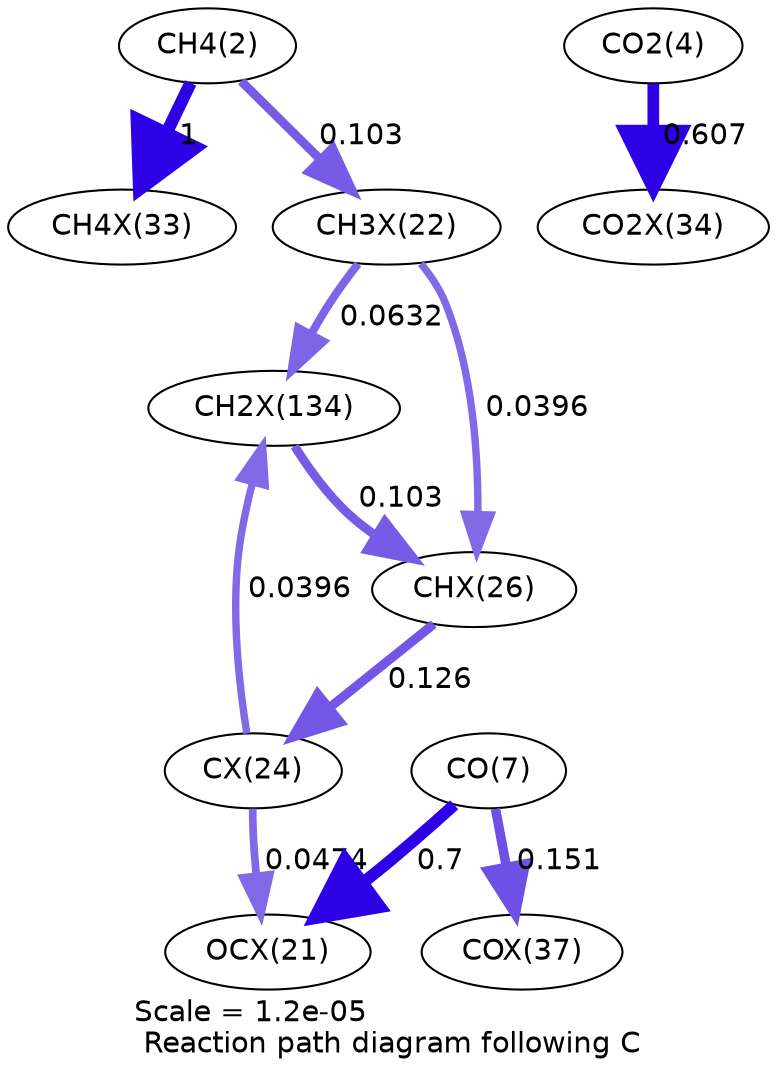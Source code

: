 digraph reaction_paths {
center=1;
s4 -> s31[fontname="Helvetica", penwidth=6, arrowsize=3, color="0.7, 1.5, 0.9"
, label=" 1"];
s4 -> s25[fontname="Helvetica", penwidth=4.28, arrowsize=2.14, color="0.7, 0.603, 0.9"
, label=" 0.103"];
s25 -> s37[fontname="Helvetica", penwidth=3.91, arrowsize=1.96, color="0.7, 0.563, 0.9"
, label=" 0.0632"];
s25 -> s29[fontname="Helvetica", penwidth=3.56, arrowsize=1.78, color="0.7, 0.54, 0.9"
, label=" 0.0396"];
s37 -> s29[fontname="Helvetica", penwidth=4.28, arrowsize=2.14, color="0.7, 0.603, 0.9"
, label=" 0.103"];
s27 -> s37[fontname="Helvetica", penwidth=3.56, arrowsize=1.78, color="0.7, 0.54, 0.9"
, label=" 0.0396"];
s29 -> s27[fontname="Helvetica", penwidth=4.44, arrowsize=2.22, color="0.7, 0.626, 0.9"
, label=" 0.126"];
s9 -> s24[fontname="Helvetica", penwidth=5.73, arrowsize=2.87, color="0.7, 1.2, 0.9"
, label=" 0.7"];
s9 -> s35[fontname="Helvetica", penwidth=4.57, arrowsize=2.29, color="0.7, 0.651, 0.9"
, label=" 0.151"];
s27 -> s24[fontname="Helvetica", penwidth=3.7, arrowsize=1.85, color="0.7, 0.547, 0.9"
, label=" 0.0474"];
s6 -> s32[fontname="Helvetica", penwidth=5.62, arrowsize=2.81, color="0.7, 1.11, 0.9"
, label=" 0.607"];
s4 [ fontname="Helvetica", label="CH4(2)"];
s6 [ fontname="Helvetica", label="CO2(4)"];
s9 [ fontname="Helvetica", label="CO(7)"];
s24 [ fontname="Helvetica", label="OCX(21)"];
s25 [ fontname="Helvetica", label="CH3X(22)"];
s27 [ fontname="Helvetica", label="CX(24)"];
s29 [ fontname="Helvetica", label="CHX(26)"];
s31 [ fontname="Helvetica", label="CH4X(33)"];
s32 [ fontname="Helvetica", label="CO2X(34)"];
s35 [ fontname="Helvetica", label="COX(37)"];
s37 [ fontname="Helvetica", label="CH2X(134)"];
 label = "Scale = 1.2e-05\l Reaction path diagram following C";
 fontname = "Helvetica";
}
